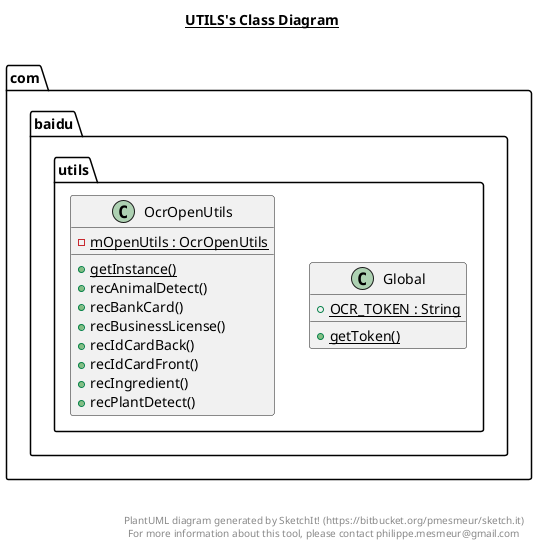 @startuml

title __UTILS's Class Diagram__\n

  namespace com.baidu.utils {
    class com.baidu.utils.Global {
        {static} + OCR_TOKEN : String
        {static} + getToken()
    }
  }
  

  namespace com.baidu.utils {
    class com.baidu.utils.OcrOpenUtils {
        {static} - mOpenUtils : OcrOpenUtils
        {static} + getInstance()
        + recAnimalDetect()
        + recBankCard()
        + recBusinessLicense()
        + recIdCardBack()
        + recIdCardFront()
        + recIngredient()
        + recPlantDetect()
    }
  }
  



right footer


PlantUML diagram generated by SketchIt! (https://bitbucket.org/pmesmeur/sketch.it)
For more information about this tool, please contact philippe.mesmeur@gmail.com
endfooter

@enduml
